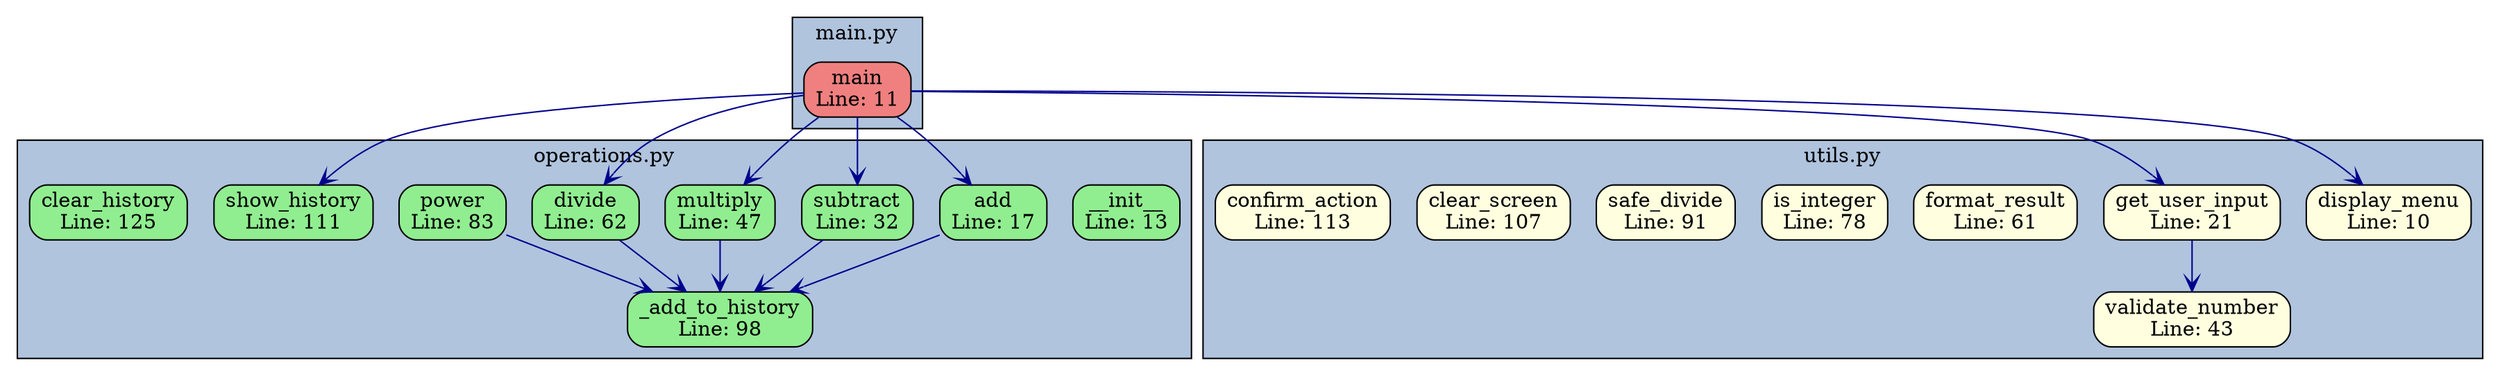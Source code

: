 digraph CodeCallGraph {
    rankdir=TB;
    node [shape=box, style="rounded,filled"];
    edge [color=darkblue, arrowhead=vee];

    subgraph cluster_main_py {
        label="main.py";
        style=filled;
        fillcolor=lightsteelblue;
        "main_main_py" [label="main\nLine: 11", fillcolor=lightcoral];
    }

    subgraph cluster_operations_py {
        label="operations.py";
        style=filled;
        fillcolor=lightsteelblue;
        "__init___operations_py" [label="__init__\nLine: 13", fillcolor=lightgreen];
        "add_operations_py" [label="add\nLine: 17", fillcolor=lightgreen];
        "subtract_operations_py" [label="subtract\nLine: 32", fillcolor=lightgreen];
        "multiply_operations_py" [label="multiply\nLine: 47", fillcolor=lightgreen];
        "divide_operations_py" [label="divide\nLine: 62", fillcolor=lightgreen];
        "power_operations_py" [label="power\nLine: 83", fillcolor=lightgreen];
        "_add_to_history_operations_py" [label="_add_to_history\nLine: 98", fillcolor=lightgreen];
        "show_history_operations_py" [label="show_history\nLine: 111", fillcolor=lightgreen];
        "clear_history_operations_py" [label="clear_history\nLine: 125", fillcolor=lightgreen];
    }

    subgraph cluster_utils_py {
        label="utils.py";
        style=filled;
        fillcolor=lightsteelblue;
        "display_menu_utils_py" [label="display_menu\nLine: 10", fillcolor=lightyellow];
        "get_user_input_utils_py" [label="get_user_input\nLine: 21", fillcolor=lightyellow];
        "validate_number_utils_py" [label="validate_number\nLine: 43", fillcolor=lightyellow];
        "format_result_utils_py" [label="format_result\nLine: 61", fillcolor=lightyellow];
        "is_integer_utils_py" [label="is_integer\nLine: 78", fillcolor=lightyellow];
        "safe_divide_utils_py" [label="safe_divide\nLine: 91", fillcolor=lightyellow];
        "clear_screen_utils_py" [label="clear_screen\nLine: 107", fillcolor=lightyellow];
        "confirm_action_utils_py" [label="confirm_action\nLine: 113", fillcolor=lightyellow];
    }

    // Function call relationships
    "main_main_py" -> "add_operations_py";
    "main_main_py" -> "subtract_operations_py";
    "main_main_py" -> "multiply_operations_py";
    "main_main_py" -> "divide_operations_py";
    "main_main_py" -> "show_history_operations_py";
    "main_main_py" -> "display_menu_utils_py";
    "main_main_py" -> "get_user_input_utils_py";
    "add_operations_py" -> "_add_to_history_operations_py";
    "subtract_operations_py" -> "_add_to_history_operations_py";
    "multiply_operations_py" -> "_add_to_history_operations_py";
    "divide_operations_py" -> "_add_to_history_operations_py";
    "power_operations_py" -> "_add_to_history_operations_py";
    "get_user_input_utils_py" -> "validate_number_utils_py";
}
